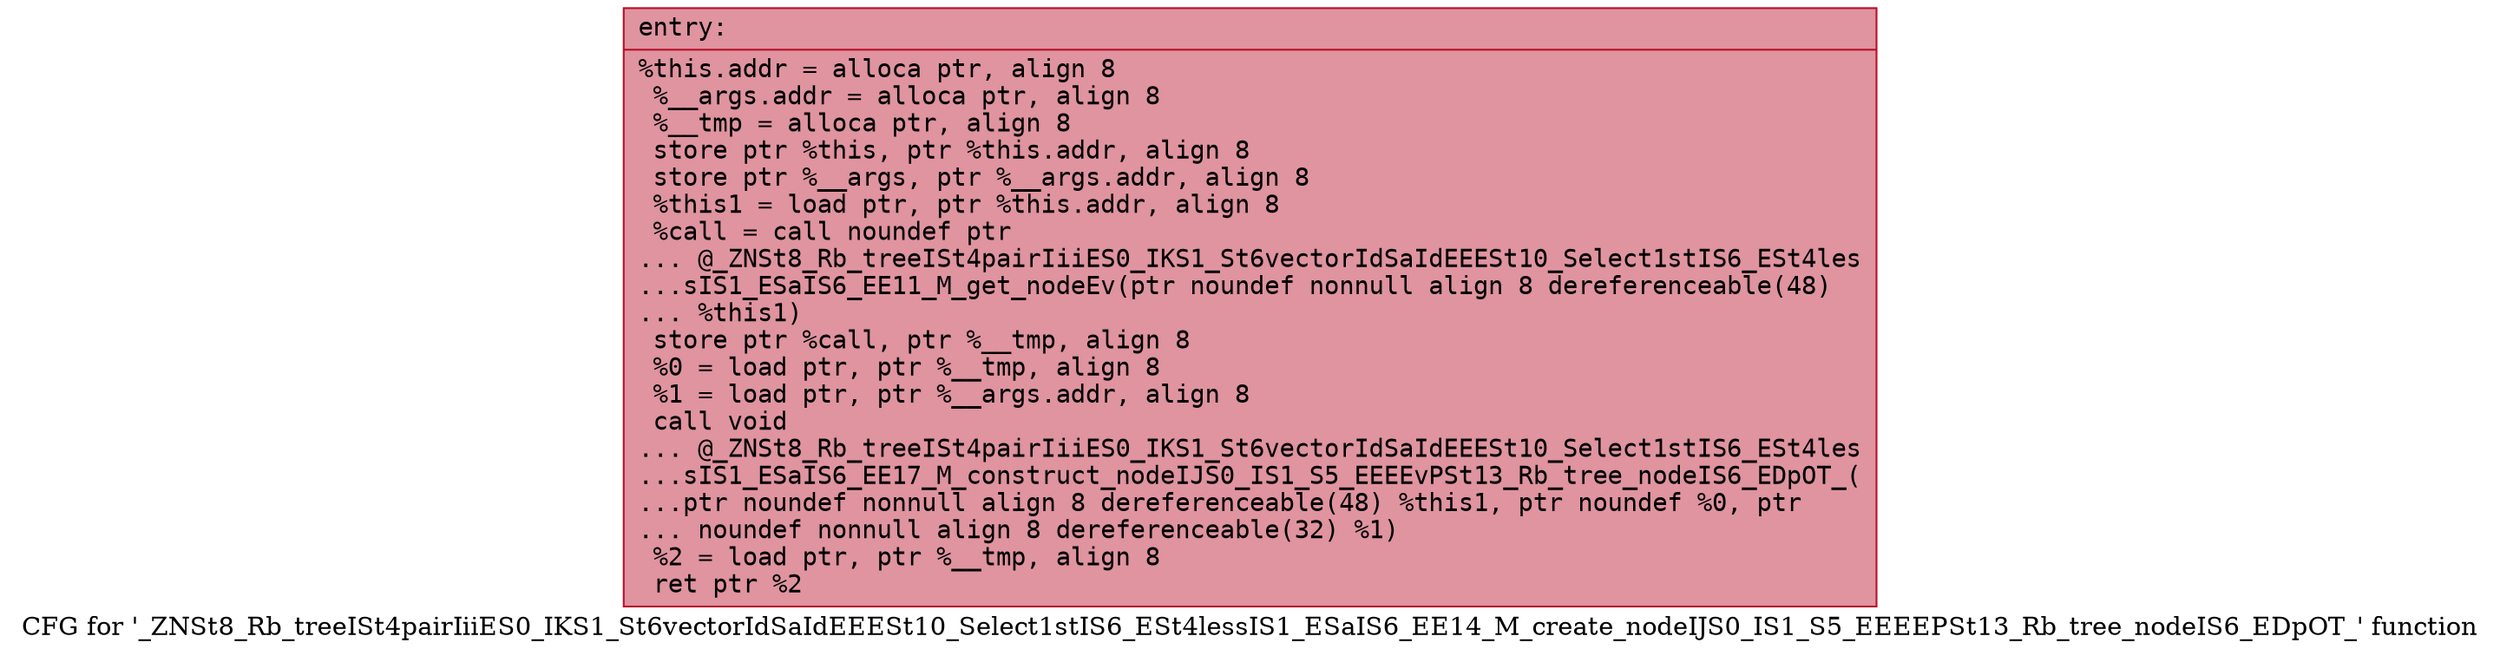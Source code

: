 digraph "CFG for '_ZNSt8_Rb_treeISt4pairIiiES0_IKS1_St6vectorIdSaIdEEESt10_Select1stIS6_ESt4lessIS1_ESaIS6_EE14_M_create_nodeIJS0_IS1_S5_EEEEPSt13_Rb_tree_nodeIS6_EDpOT_' function" {
	label="CFG for '_ZNSt8_Rb_treeISt4pairIiiES0_IKS1_St6vectorIdSaIdEEESt10_Select1stIS6_ESt4lessIS1_ESaIS6_EE14_M_create_nodeIJS0_IS1_S5_EEEEPSt13_Rb_tree_nodeIS6_EDpOT_' function";

	Node0x55e722da22d0 [shape=record,color="#b70d28ff", style=filled, fillcolor="#b70d2870" fontname="Courier",label="{entry:\l|  %this.addr = alloca ptr, align 8\l  %__args.addr = alloca ptr, align 8\l  %__tmp = alloca ptr, align 8\l  store ptr %this, ptr %this.addr, align 8\l  store ptr %__args, ptr %__args.addr, align 8\l  %this1 = load ptr, ptr %this.addr, align 8\l  %call = call noundef ptr\l... @_ZNSt8_Rb_treeISt4pairIiiES0_IKS1_St6vectorIdSaIdEEESt10_Select1stIS6_ESt4les\l...sIS1_ESaIS6_EE11_M_get_nodeEv(ptr noundef nonnull align 8 dereferenceable(48)\l... %this1)\l  store ptr %call, ptr %__tmp, align 8\l  %0 = load ptr, ptr %__tmp, align 8\l  %1 = load ptr, ptr %__args.addr, align 8\l  call void\l... @_ZNSt8_Rb_treeISt4pairIiiES0_IKS1_St6vectorIdSaIdEEESt10_Select1stIS6_ESt4les\l...sIS1_ESaIS6_EE17_M_construct_nodeIJS0_IS1_S5_EEEEvPSt13_Rb_tree_nodeIS6_EDpOT_(\l...ptr noundef nonnull align 8 dereferenceable(48) %this1, ptr noundef %0, ptr\l... noundef nonnull align 8 dereferenceable(32) %1)\l  %2 = load ptr, ptr %__tmp, align 8\l  ret ptr %2\l}"];
}
